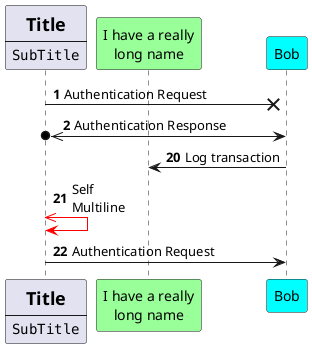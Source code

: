 @startuml
autonumber
participant Bob order 10 #aqua
participant Alice [
=Title
----
""SubTitle""
]
actor Bob #red
' The only difference between actor
'and participant is the drawing
participant Alice
participant "I have a really\nlong name" as L #99FF99
/' You can also declare:
participant L as "I have a really\nlong name" #99FF99
'/
Alice->x Bob: Authentication Request
Bob<->>o Alice: Authentication Response
autonumber 20
Bob->L: Log transaction
Alice <<-[#red]>Alice: Self\nMultiline
Alice->Bob: Authentication Request
@enduml